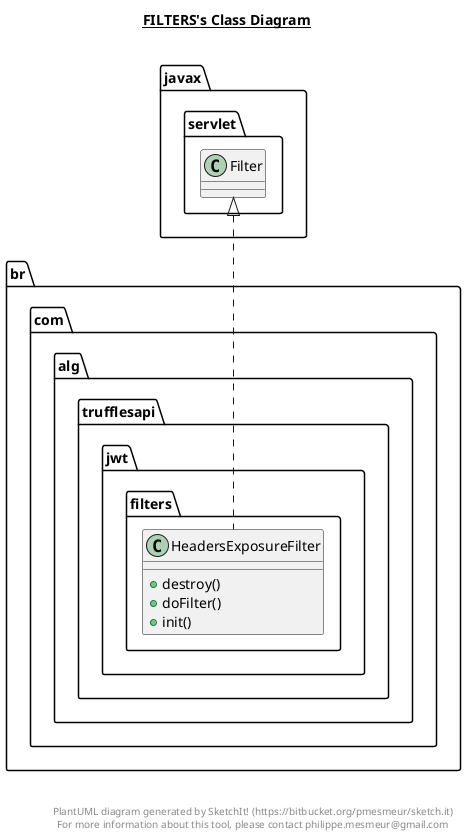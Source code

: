 @startuml

title __FILTERS's Class Diagram__\n

  namespace br.com.alg.trufflesapi {
    namespace jwt.filters {
      class br.com.alg.trufflesapi.jwt.filters.HeadersExposureFilter {
          + destroy()
          + doFilter()
          + init()
      }
    }
  }
  

  br.com.alg.trufflesapi.jwt.filters.HeadersExposureFilter .up.|> javax.servlet.Filter


right footer


PlantUML diagram generated by SketchIt! (https://bitbucket.org/pmesmeur/sketch.it)
For more information about this tool, please contact philippe.mesmeur@gmail.com
endfooter

@enduml
